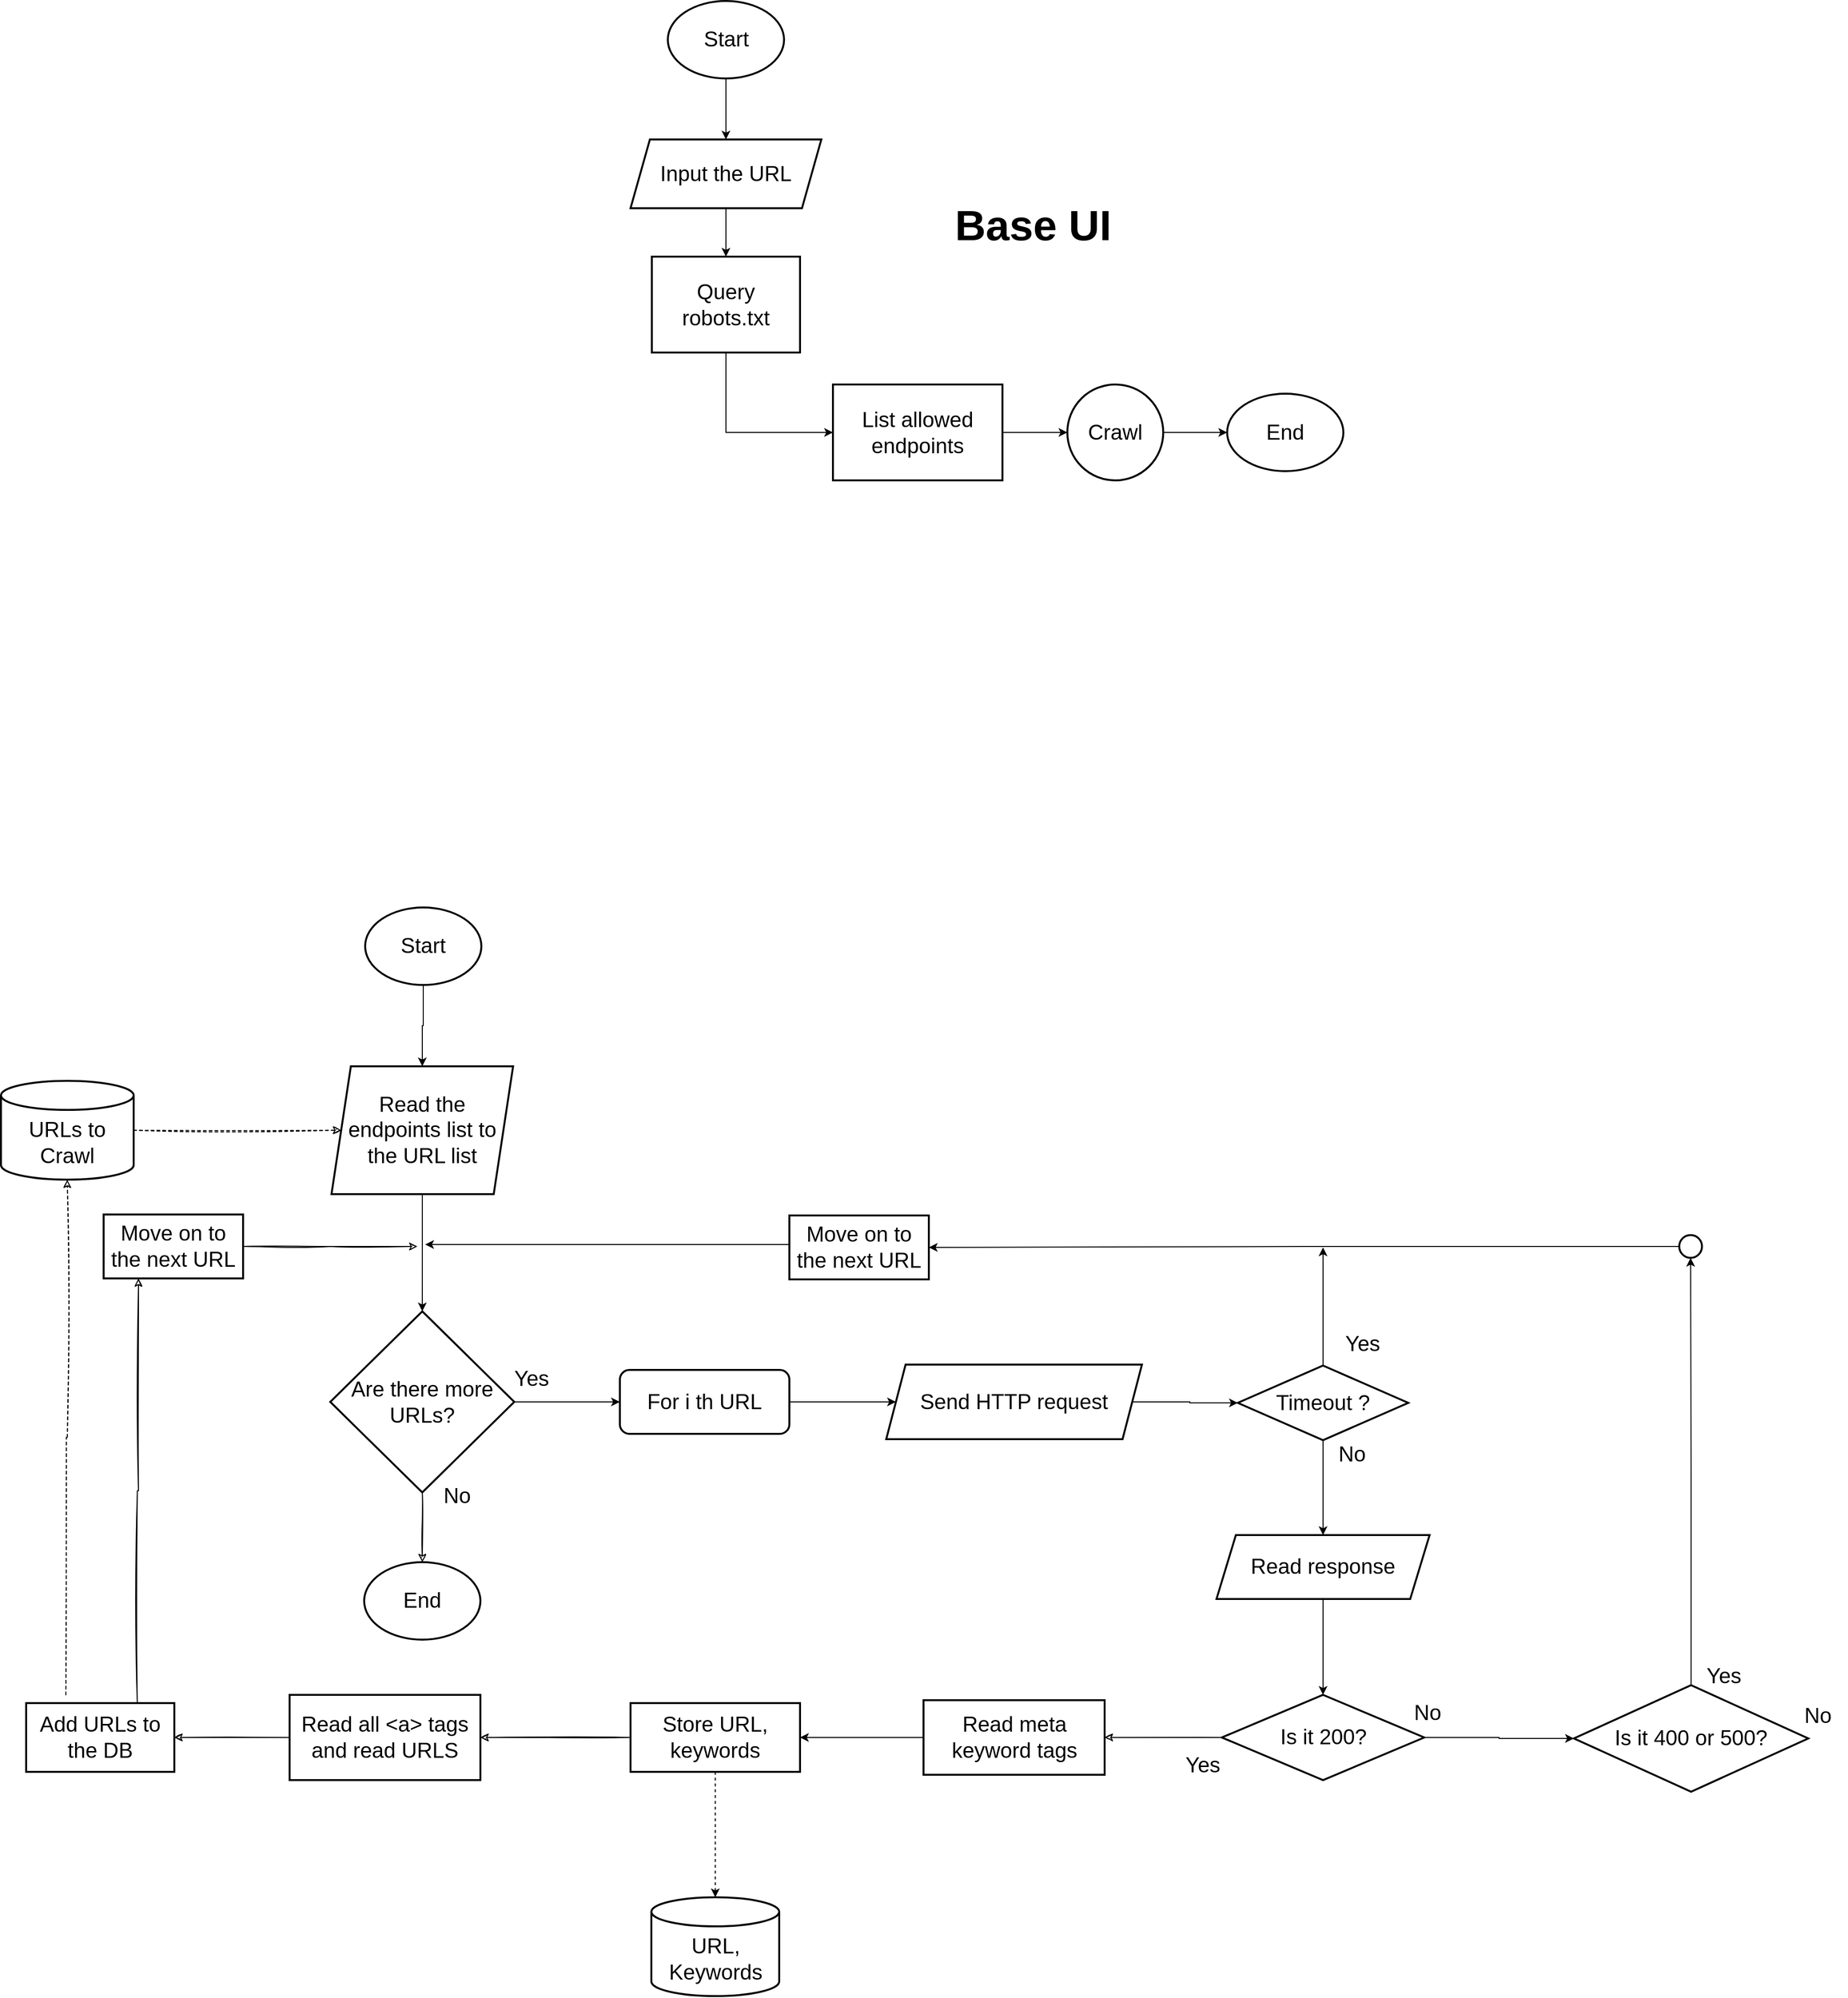 <mxfile version="20.6.2" type="device"><diagram id="cZR2GcxtPwBJmY5NvZAr" name="Page-1"><mxGraphModel dx="3776" dy="1238" grid="1" gridSize="11" guides="1" tooltips="1" connect="1" arrows="1" fold="1" page="1" pageScale="1" pageWidth="1700" pageHeight="1100" math="0" shadow="0"><root><mxCell id="0"/><mxCell id="1" parent="0"/><mxCell id="v8fiwkQRdYRGYKi5AlX2-26" value="" style="group" parent="1" vertex="1" connectable="0"><mxGeometry x="429" y="264" width="736" height="495" as="geometry"/></mxCell><mxCell id="v8fiwkQRdYRGYKi5AlX2-3" value="Input the URL" style="shape=parallelogram;perimeter=parallelogramPerimeter;whiteSpace=wrap;html=1;fixedSize=1;strokeWidth=2;fontSize=22;" parent="v8fiwkQRdYRGYKi5AlX2-26" vertex="1"><mxGeometry y="143" width="197" height="71" as="geometry"/></mxCell><mxCell id="v8fiwkQRdYRGYKi5AlX2-5" style="edgeStyle=orthogonalEdgeStyle;rounded=0;orthogonalLoop=1;jettySize=auto;html=1;fontSize=22;jumpSize=6;" parent="v8fiwkQRdYRGYKi5AlX2-26" source="v8fiwkQRdYRGYKi5AlX2-4" target="v8fiwkQRdYRGYKi5AlX2-3" edge="1"><mxGeometry relative="1" as="geometry"/></mxCell><mxCell id="v8fiwkQRdYRGYKi5AlX2-4" value="Start" style="ellipse;whiteSpace=wrap;html=1;strokeWidth=2;fontSize=22;" parent="v8fiwkQRdYRGYKi5AlX2-26" vertex="1"><mxGeometry x="38.5" width="120" height="80" as="geometry"/></mxCell><mxCell id="v8fiwkQRdYRGYKi5AlX2-7" value="Query robots.txt" style="rounded=0;whiteSpace=wrap;html=1;strokeWidth=2;fontSize=22;" parent="v8fiwkQRdYRGYKi5AlX2-26" vertex="1"><mxGeometry x="22" y="264" width="153" height="99" as="geometry"/></mxCell><mxCell id="v8fiwkQRdYRGYKi5AlX2-8" style="edgeStyle=orthogonalEdgeStyle;rounded=0;jumpSize=6;orthogonalLoop=1;jettySize=auto;html=1;exitX=0.5;exitY=1;exitDx=0;exitDy=0;entryX=0.5;entryY=0;entryDx=0;entryDy=0;fontSize=22;" parent="v8fiwkQRdYRGYKi5AlX2-26" source="v8fiwkQRdYRGYKi5AlX2-3" target="v8fiwkQRdYRGYKi5AlX2-7" edge="1"><mxGeometry relative="1" as="geometry"/></mxCell><mxCell id="v8fiwkQRdYRGYKi5AlX2-10" value="List allowed endpoints" style="rounded=0;whiteSpace=wrap;html=1;strokeWidth=2;fontSize=22;" parent="v8fiwkQRdYRGYKi5AlX2-26" vertex="1"><mxGeometry x="209" y="396" width="175" height="99" as="geometry"/></mxCell><mxCell id="v8fiwkQRdYRGYKi5AlX2-11" style="edgeStyle=orthogonalEdgeStyle;rounded=0;jumpSize=6;orthogonalLoop=1;jettySize=auto;html=1;exitX=0.5;exitY=1;exitDx=0;exitDy=0;entryX=0;entryY=0.5;entryDx=0;entryDy=0;fontSize=22;" parent="v8fiwkQRdYRGYKi5AlX2-26" source="v8fiwkQRdYRGYKi5AlX2-7" target="v8fiwkQRdYRGYKi5AlX2-10" edge="1"><mxGeometry relative="1" as="geometry"/></mxCell><mxCell id="v8fiwkQRdYRGYKi5AlX2-16" value="Crawl" style="ellipse;whiteSpace=wrap;html=1;aspect=fixed;strokeWidth=2;fontSize=22;" parent="v8fiwkQRdYRGYKi5AlX2-26" vertex="1"><mxGeometry x="451" y="396" width="99" height="99" as="geometry"/></mxCell><mxCell id="v8fiwkQRdYRGYKi5AlX2-22" style="edgeStyle=orthogonalEdgeStyle;rounded=0;jumpSize=6;orthogonalLoop=1;jettySize=auto;html=1;entryX=0;entryY=0.5;entryDx=0;entryDy=0;fontSize=22;" parent="v8fiwkQRdYRGYKi5AlX2-26" source="v8fiwkQRdYRGYKi5AlX2-10" target="v8fiwkQRdYRGYKi5AlX2-16" edge="1"><mxGeometry relative="1" as="geometry"/></mxCell><mxCell id="v8fiwkQRdYRGYKi5AlX2-23" value="End" style="ellipse;whiteSpace=wrap;html=1;strokeWidth=2;fontSize=22;" parent="v8fiwkQRdYRGYKi5AlX2-26" vertex="1"><mxGeometry x="616" y="405.5" width="120" height="80" as="geometry"/></mxCell><mxCell id="v8fiwkQRdYRGYKi5AlX2-24" style="edgeStyle=orthogonalEdgeStyle;rounded=0;jumpSize=6;orthogonalLoop=1;jettySize=auto;html=1;exitX=1;exitY=0.5;exitDx=0;exitDy=0;entryX=0;entryY=0.5;entryDx=0;entryDy=0;fontSize=22;" parent="v8fiwkQRdYRGYKi5AlX2-26" source="v8fiwkQRdYRGYKi5AlX2-16" target="v8fiwkQRdYRGYKi5AlX2-23" edge="1"><mxGeometry relative="1" as="geometry"/></mxCell><mxCell id="v8fiwkQRdYRGYKi5AlX2-25" value="&lt;h1&gt;Base UI&lt;/h1&gt;" style="text;html=1;strokeColor=none;fillColor=none;spacing=5;spacingTop=-20;whiteSpace=wrap;overflow=hidden;rounded=0;strokeWidth=2;fontSize=22;" parent="v8fiwkQRdYRGYKi5AlX2-26" vertex="1"><mxGeometry x="330" y="187" width="190" height="120" as="geometry"/></mxCell><mxCell id="v8fiwkQRdYRGYKi5AlX2-33" style="edgeStyle=orthogonalEdgeStyle;rounded=0;jumpSize=6;orthogonalLoop=1;jettySize=auto;html=1;entryX=0.5;entryY=0;entryDx=0;entryDy=0;fontSize=22;" parent="1" source="v8fiwkQRdYRGYKi5AlX2-31" target="v8fiwkQRdYRGYKi5AlX2-32" edge="1"><mxGeometry relative="1" as="geometry"/></mxCell><mxCell id="v8fiwkQRdYRGYKi5AlX2-31" value="Start" style="ellipse;whiteSpace=wrap;html=1;strokeWidth=2;fontSize=22;" parent="1" vertex="1"><mxGeometry x="155" y="1200" width="120" height="80" as="geometry"/></mxCell><mxCell id="v8fiwkQRdYRGYKi5AlX2-35" style="edgeStyle=orthogonalEdgeStyle;rounded=0;jumpSize=6;orthogonalLoop=1;jettySize=auto;html=1;entryX=0.5;entryY=0;entryDx=0;entryDy=0;fontSize=22;" parent="1" source="v8fiwkQRdYRGYKi5AlX2-32" target="v8fiwkQRdYRGYKi5AlX2-34" edge="1"><mxGeometry relative="1" as="geometry"/></mxCell><mxCell id="v8fiwkQRdYRGYKi5AlX2-32" value="Read the endpoints list to the URL list" style="shape=parallelogram;perimeter=parallelogramPerimeter;whiteSpace=wrap;html=1;fixedSize=1;strokeWidth=2;fontSize=22;" parent="1" vertex="1"><mxGeometry x="120.25" y="1364" width="187.5" height="132" as="geometry"/></mxCell><mxCell id="v8fiwkQRdYRGYKi5AlX2-37" style="edgeStyle=orthogonalEdgeStyle;rounded=0;jumpSize=6;orthogonalLoop=1;jettySize=auto;html=1;entryX=0;entryY=0.5;entryDx=0;entryDy=0;fontSize=22;" parent="1" source="v8fiwkQRdYRGYKi5AlX2-34" target="v8fiwkQRdYRGYKi5AlX2-36" edge="1"><mxGeometry relative="1" as="geometry"/></mxCell><mxCell id="v8fiwkQRdYRGYKi5AlX2-39" style="edgeStyle=orthogonalEdgeStyle;rounded=0;jumpSize=6;orthogonalLoop=1;jettySize=auto;html=1;entryX=0;entryY=0.5;entryDx=0;entryDy=0;fontSize=22;" parent="1" source="v8fiwkQRdYRGYKi5AlX2-36" target="v8fiwkQRdYRGYKi5AlX2-38" edge="1"><mxGeometry relative="1" as="geometry"/></mxCell><mxCell id="v8fiwkQRdYRGYKi5AlX2-36" value="For i th URL" style="rounded=1;whiteSpace=wrap;html=1;strokeWidth=2;fontSize=22;" parent="1" vertex="1"><mxGeometry x="418" y="1677.5" width="175" height="66" as="geometry"/></mxCell><mxCell id="v8fiwkQRdYRGYKi5AlX2-43" style="edgeStyle=orthogonalEdgeStyle;rounded=0;jumpSize=6;orthogonalLoop=1;jettySize=auto;html=1;entryX=0;entryY=0.5;entryDx=0;entryDy=0;fontSize=22;" parent="1" source="v8fiwkQRdYRGYKi5AlX2-38" target="v8fiwkQRdYRGYKi5AlX2-42" edge="1"><mxGeometry relative="1" as="geometry"/></mxCell><mxCell id="v8fiwkQRdYRGYKi5AlX2-38" value="Send HTTP request" style="shape=parallelogram;perimeter=parallelogramPerimeter;whiteSpace=wrap;html=1;fixedSize=1;strokeWidth=2;fontSize=22;" parent="1" vertex="1"><mxGeometry x="693" y="1672" width="264" height="77" as="geometry"/></mxCell><mxCell id="ddEzLwWkRJKWU8Ji4nJ2-12" style="edgeStyle=orthogonalEdgeStyle;rounded=0;orthogonalLoop=1;jettySize=auto;html=1;entryX=0.5;entryY=0;entryDx=0;entryDy=0;fontSize=22;" edge="1" parent="1" source="v8fiwkQRdYRGYKi5AlX2-40" target="ddEzLwWkRJKWU8Ji4nJ2-11"><mxGeometry relative="1" as="geometry"/></mxCell><mxCell id="v8fiwkQRdYRGYKi5AlX2-40" value="Read response" style="shape=parallelogram;perimeter=parallelogramPerimeter;whiteSpace=wrap;html=1;fixedSize=1;strokeWidth=2;fontSize=22;" parent="1" vertex="1"><mxGeometry x="1034" y="1848" width="220" height="66" as="geometry"/></mxCell><mxCell id="v8fiwkQRdYRGYKi5AlX2-44" style="edgeStyle=orthogonalEdgeStyle;rounded=0;jumpSize=6;orthogonalLoop=1;jettySize=auto;html=1;exitX=0.5;exitY=1;exitDx=0;exitDy=0;entryX=0.5;entryY=0;entryDx=0;entryDy=0;fontSize=22;" parent="1" source="v8fiwkQRdYRGYKi5AlX2-42" target="v8fiwkQRdYRGYKi5AlX2-40" edge="1"><mxGeometry relative="1" as="geometry"/></mxCell><mxCell id="ddEzLwWkRJKWU8Ji4nJ2-7" value="" style="group" vertex="1" connectable="0" parent="1"><mxGeometry x="119" y="1617" width="238" height="206" as="geometry"/></mxCell><mxCell id="v8fiwkQRdYRGYKi5AlX2-52" value="" style="group" parent="ddEzLwWkRJKWU8Ji4nJ2-7" vertex="1" connectable="0"><mxGeometry width="190" height="206" as="geometry"/></mxCell><mxCell id="v8fiwkQRdYRGYKi5AlX2-34" value="Are there more URLs?" style="rhombus;whiteSpace=wrap;html=1;strokeWidth=2;fontSize=22;" parent="v8fiwkQRdYRGYKi5AlX2-52" vertex="1"><mxGeometry width="190" height="187" as="geometry"/></mxCell><mxCell id="v8fiwkQRdYRGYKi5AlX2-51" value="No" style="text;html=1;strokeColor=none;fillColor=none;align=center;verticalAlign=middle;whiteSpace=wrap;rounded=0;strokeWidth=2;fontSize=22;" parent="v8fiwkQRdYRGYKi5AlX2-52" vertex="1"><mxGeometry x="101" y="176" width="60" height="30" as="geometry"/></mxCell><mxCell id="ddEzLwWkRJKWU8Ji4nJ2-6" value="&lt;font style=&quot;font-size: 22px;&quot;&gt;Yes&lt;/font&gt;" style="text;html=1;strokeColor=none;fillColor=none;align=center;verticalAlign=middle;whiteSpace=wrap;rounded=0;fontSize=22;" vertex="1" parent="ddEzLwWkRJKWU8Ji4nJ2-7"><mxGeometry x="178" y="55" width="60" height="30" as="geometry"/></mxCell><mxCell id="ddEzLwWkRJKWU8Ji4nJ2-8" value="" style="group" vertex="1" connectable="0" parent="1"><mxGeometry x="1056" y="1636" width="176" height="144" as="geometry"/></mxCell><mxCell id="v8fiwkQRdYRGYKi5AlX2-50" value="" style="group" parent="ddEzLwWkRJKWU8Ji4nJ2-8" vertex="1" connectable="0"><mxGeometry y="37" width="176" height="107" as="geometry"/></mxCell><mxCell id="v8fiwkQRdYRGYKi5AlX2-42" value="Timeout ?" style="rhombus;whiteSpace=wrap;html=1;strokeWidth=2;fontSize=22;" parent="v8fiwkQRdYRGYKi5AlX2-50" vertex="1"><mxGeometry width="176" height="77" as="geometry"/></mxCell><mxCell id="v8fiwkQRdYRGYKi5AlX2-45" value="No" style="text;html=1;strokeColor=none;fillColor=none;align=center;verticalAlign=middle;whiteSpace=wrap;rounded=0;strokeWidth=2;fontSize=22;" parent="v8fiwkQRdYRGYKi5AlX2-50" vertex="1"><mxGeometry x="88" y="77" width="60" height="30" as="geometry"/></mxCell><mxCell id="ddEzLwWkRJKWU8Ji4nJ2-4" value="&lt;font style=&quot;font-size: 22px;&quot;&gt;Yes&lt;/font&gt;" style="text;html=1;strokeColor=none;fillColor=none;align=center;verticalAlign=middle;whiteSpace=wrap;rounded=0;fontSize=22;" vertex="1" parent="ddEzLwWkRJKWU8Ji4nJ2-8"><mxGeometry x="99" width="60" height="30" as="geometry"/></mxCell><mxCell id="ddEzLwWkRJKWU8Ji4nJ2-16" style="edgeStyle=orthogonalEdgeStyle;rounded=0;orthogonalLoop=1;jettySize=auto;html=1;entryX=0;entryY=0.5;entryDx=0;entryDy=0;fontSize=22;" edge="1" parent="1" source="ddEzLwWkRJKWU8Ji4nJ2-11" target="ddEzLwWkRJKWU8Ji4nJ2-13"><mxGeometry relative="1" as="geometry"/></mxCell><mxCell id="ddEzLwWkRJKWU8Ji4nJ2-18" style="edgeStyle=orthogonalEdgeStyle;rounded=0;orthogonalLoop=1;jettySize=auto;html=1;exitX=0.5;exitY=0;exitDx=0;exitDy=0;entryX=0.5;entryY=1;entryDx=0;entryDy=0;fontSize=22;" edge="1" parent="1" source="ddEzLwWkRJKWU8Ji4nJ2-13" target="ddEzLwWkRJKWU8Ji4nJ2-17"><mxGeometry relative="1" as="geometry"/></mxCell><mxCell id="ddEzLwWkRJKWU8Ji4nJ2-26" style="edgeStyle=orthogonalEdgeStyle;rounded=0;orthogonalLoop=1;jettySize=auto;html=1;entryX=1;entryY=0.5;entryDx=0;entryDy=0;fontSize=22;" edge="1" parent="1" source="ddEzLwWkRJKWU8Ji4nJ2-17" target="ddEzLwWkRJKWU8Ji4nJ2-25"><mxGeometry relative="1" as="geometry"/></mxCell><mxCell id="ddEzLwWkRJKWU8Ji4nJ2-17" value="" style="ellipse;whiteSpace=wrap;html=1;aspect=fixed;strokeWidth=2;fontSize=22;" vertex="1" parent="1"><mxGeometry x="1511.75" y="1538.25" width="23.5" height="23.5" as="geometry"/></mxCell><mxCell id="ddEzLwWkRJKWU8Ji4nJ2-22" style="edgeStyle=orthogonalEdgeStyle;rounded=0;orthogonalLoop=1;jettySize=auto;html=1;fontSize=22;" edge="1" parent="1" source="v8fiwkQRdYRGYKi5AlX2-42"><mxGeometry relative="1" as="geometry"><mxPoint x="1144" y="1551" as="targetPoint"/></mxGeometry></mxCell><mxCell id="ddEzLwWkRJKWU8Ji4nJ2-27" style="edgeStyle=orthogonalEdgeStyle;rounded=0;orthogonalLoop=1;jettySize=auto;html=1;fontSize=22;" edge="1" parent="1"><mxGeometry relative="1" as="geometry"><mxPoint x="217.0" y="1548" as="targetPoint"/><mxPoint x="601" y="1548" as="sourcePoint"/></mxGeometry></mxCell><mxCell id="ddEzLwWkRJKWU8Ji4nJ2-25" value="Move on to the next URL" style="rounded=0;whiteSpace=wrap;html=1;strokeWidth=2;fontSize=22;" vertex="1" parent="1"><mxGeometry x="593" y="1518" width="144" height="66" as="geometry"/></mxCell><mxCell id="ddEzLwWkRJKWU8Ji4nJ2-35" value="" style="group" vertex="1" connectable="0" parent="1"><mxGeometry x="1419" y="1983" width="242" height="140" as="geometry"/></mxCell><mxCell id="ddEzLwWkRJKWU8Ji4nJ2-31" value="" style="group" vertex="1" connectable="0" parent="ddEzLwWkRJKWU8Ji4nJ2-35"><mxGeometry y="30" width="242" height="110" as="geometry"/></mxCell><mxCell id="ddEzLwWkRJKWU8Ji4nJ2-13" value="Is it 400 or 500?" style="rhombus;whiteSpace=wrap;html=1;strokeWidth=2;fontSize=22;" vertex="1" parent="ddEzLwWkRJKWU8Ji4nJ2-31"><mxGeometry x="-16" y="-10" width="242" height="110" as="geometry"/></mxCell><mxCell id="ddEzLwWkRJKWU8Ji4nJ2-34" value="&lt;font style=&quot;font-size: 22px;&quot;&gt;Yes&lt;/font&gt;" style="text;html=1;strokeColor=none;fillColor=none;align=center;verticalAlign=middle;whiteSpace=wrap;rounded=0;fontSize=22;" vertex="1" parent="ddEzLwWkRJKWU8Ji4nJ2-35"><mxGeometry x="109" y="-4" width="60" height="30" as="geometry"/></mxCell><mxCell id="ddEzLwWkRJKWU8Ji4nJ2-36" value="" style="group" vertex="1" connectable="0" parent="1"><mxGeometry x="1039.5" y="2013" width="242.5" height="118" as="geometry"/></mxCell><mxCell id="ddEzLwWkRJKWU8Ji4nJ2-30" value="" style="group" vertex="1" connectable="0" parent="ddEzLwWkRJKWU8Ji4nJ2-36"><mxGeometry width="242.5" height="88" as="geometry"/></mxCell><mxCell id="ddEzLwWkRJKWU8Ji4nJ2-11" value="Is it 200?" style="rhombus;whiteSpace=wrap;html=1;fontSize=22;strokeWidth=2;" vertex="1" parent="ddEzLwWkRJKWU8Ji4nJ2-30"><mxGeometry width="209" height="88" as="geometry"/></mxCell><mxCell id="ddEzLwWkRJKWU8Ji4nJ2-29" value="No" style="text;html=1;strokeColor=none;fillColor=none;align=center;verticalAlign=middle;whiteSpace=wrap;rounded=0;strokeWidth=2;fontSize=22;" vertex="1" parent="ddEzLwWkRJKWU8Ji4nJ2-30"><mxGeometry x="182.5" y="4" width="60" height="30" as="geometry"/></mxCell><mxCell id="ddEzLwWkRJKWU8Ji4nJ2-33" value="&lt;font style=&quot;font-size: 22px;&quot;&gt;Yes&lt;/font&gt;" style="text;html=1;strokeColor=none;fillColor=none;align=center;verticalAlign=middle;whiteSpace=wrap;rounded=0;fontSize=22;" vertex="1" parent="ddEzLwWkRJKWU8Ji4nJ2-30"><mxGeometry x="-49.5" y="58" width="60" height="30" as="geometry"/></mxCell><mxCell id="ddEzLwWkRJKWU8Ji4nJ2-28" value="No" style="text;html=1;strokeColor=none;fillColor=none;align=center;verticalAlign=middle;whiteSpace=wrap;rounded=0;strokeWidth=2;fontSize=22;" vertex="1" parent="1"><mxGeometry x="1625" y="2020" width="60" height="30" as="geometry"/></mxCell><mxCell id="ddEzLwWkRJKWU8Ji4nJ2-43" style="edgeStyle=orthogonalEdgeStyle;rounded=0;orthogonalLoop=1;jettySize=auto;html=1;entryX=1;entryY=0.5;entryDx=0;entryDy=0;fontSize=22;" edge="1" parent="1" source="ddEzLwWkRJKWU8Ji4nJ2-38" target="ddEzLwWkRJKWU8Ji4nJ2-42"><mxGeometry relative="1" as="geometry"/></mxCell><mxCell id="ddEzLwWkRJKWU8Ji4nJ2-38" value="Read meta keyword tags" style="rounded=0;whiteSpace=wrap;html=1;strokeWidth=2;fontSize=22;" vertex="1" parent="1"><mxGeometry x="731.5" y="2018.5" width="187" height="77" as="geometry"/></mxCell><mxCell id="ddEzLwWkRJKWU8Ji4nJ2-40" value="URL, Keywords" style="shape=cylinder3;whiteSpace=wrap;html=1;boundedLbl=1;backgroundOutline=1;size=15;strokeWidth=2;fontSize=22;" vertex="1" parent="1"><mxGeometry x="450.5" y="2222" width="132" height="102" as="geometry"/></mxCell><mxCell id="ddEzLwWkRJKWU8Ji4nJ2-44" style="edgeStyle=orthogonalEdgeStyle;rounded=0;orthogonalLoop=1;jettySize=auto;html=1;fontSize=22;strokeColor=default;dashed=1;" edge="1" parent="1" source="ddEzLwWkRJKWU8Ji4nJ2-42" target="ddEzLwWkRJKWU8Ji4nJ2-40"><mxGeometry relative="1" as="geometry"/></mxCell><mxCell id="ddEzLwWkRJKWU8Ji4nJ2-48" style="edgeStyle=orthogonalEdgeStyle;rounded=0;sketch=1;orthogonalLoop=1;jettySize=auto;html=1;entryX=1;entryY=0.5;entryDx=0;entryDy=0;strokeColor=default;fontSize=22;" edge="1" parent="1" source="ddEzLwWkRJKWU8Ji4nJ2-42" target="ddEzLwWkRJKWU8Ji4nJ2-47"><mxGeometry relative="1" as="geometry"/></mxCell><mxCell id="ddEzLwWkRJKWU8Ji4nJ2-42" value="Store URL, keywords" style="rounded=0;whiteSpace=wrap;html=1;strokeWidth=2;fontSize=22;" vertex="1" parent="1"><mxGeometry x="429" y="2021.5" width="175" height="71" as="geometry"/></mxCell><mxCell id="ddEzLwWkRJKWU8Ji4nJ2-53" style="edgeStyle=orthogonalEdgeStyle;rounded=0;sketch=1;orthogonalLoop=1;jettySize=auto;html=1;entryX=1;entryY=0.5;entryDx=0;entryDy=0;strokeColor=default;fontSize=22;" edge="1" parent="1" source="ddEzLwWkRJKWU8Ji4nJ2-47" target="ddEzLwWkRJKWU8Ji4nJ2-51"><mxGeometry relative="1" as="geometry"/></mxCell><mxCell id="ddEzLwWkRJKWU8Ji4nJ2-47" value="Read all &amp;lt;a&amp;gt; tags and read URLS" style="rounded=0;whiteSpace=wrap;html=1;strokeWidth=2;fontSize=22;" vertex="1" parent="1"><mxGeometry x="77" y="2013" width="197" height="88" as="geometry"/></mxCell><mxCell id="ddEzLwWkRJKWU8Ji4nJ2-50" style="edgeStyle=orthogonalEdgeStyle;rounded=0;sketch=1;orthogonalLoop=1;jettySize=auto;html=1;entryX=0;entryY=0.5;entryDx=0;entryDy=0;strokeColor=default;fontSize=22;dashed=1;" edge="1" parent="1" source="ddEzLwWkRJKWU8Ji4nJ2-49" target="v8fiwkQRdYRGYKi5AlX2-32"><mxGeometry relative="1" as="geometry"/></mxCell><mxCell id="ddEzLwWkRJKWU8Ji4nJ2-49" value="URLs to Crawl" style="shape=cylinder3;whiteSpace=wrap;html=1;boundedLbl=1;backgroundOutline=1;size=15;strokeWidth=2;fontSize=22;" vertex="1" parent="1"><mxGeometry x="-221" y="1379" width="137" height="102" as="geometry"/></mxCell><mxCell id="ddEzLwWkRJKWU8Ji4nJ2-52" style="edgeStyle=orthogonalEdgeStyle;rounded=0;sketch=1;orthogonalLoop=1;jettySize=auto;html=1;entryX=0.5;entryY=1;entryDx=0;entryDy=0;entryPerimeter=0;dashed=1;strokeColor=default;fontSize=22;" edge="1" parent="1" target="ddEzLwWkRJKWU8Ji4nJ2-49"><mxGeometry relative="1" as="geometry"><mxPoint x="-154" y="2013" as="sourcePoint"/></mxGeometry></mxCell><mxCell id="ddEzLwWkRJKWU8Ji4nJ2-59" style="edgeStyle=orthogonalEdgeStyle;rounded=0;sketch=1;orthogonalLoop=1;jettySize=auto;html=1;exitX=0.75;exitY=0;exitDx=0;exitDy=0;entryX=0.25;entryY=1;entryDx=0;entryDy=0;strokeColor=default;fontSize=22;" edge="1" parent="1" source="ddEzLwWkRJKWU8Ji4nJ2-51" target="ddEzLwWkRJKWU8Ji4nJ2-58"><mxGeometry relative="1" as="geometry"/></mxCell><mxCell id="ddEzLwWkRJKWU8Ji4nJ2-51" value="Add URLs to the DB" style="rounded=0;whiteSpace=wrap;html=1;strokeWidth=2;fontSize=22;" vertex="1" parent="1"><mxGeometry x="-195" y="2021.5" width="153" height="71" as="geometry"/></mxCell><mxCell id="ddEzLwWkRJKWU8Ji4nJ2-55" style="edgeStyle=orthogonalEdgeStyle;rounded=0;sketch=1;orthogonalLoop=1;jettySize=auto;html=1;entryX=1;entryY=0.5;entryDx=0;entryDy=0;strokeColor=default;fontSize=22;" edge="1" parent="1" source="ddEzLwWkRJKWU8Ji4nJ2-11" target="ddEzLwWkRJKWU8Ji4nJ2-38"><mxGeometry relative="1" as="geometry"/></mxCell><mxCell id="ddEzLwWkRJKWU8Ji4nJ2-62" style="edgeStyle=orthogonalEdgeStyle;rounded=0;sketch=1;orthogonalLoop=1;jettySize=auto;html=1;strokeColor=default;fontSize=22;" edge="1" parent="1" source="ddEzLwWkRJKWU8Ji4nJ2-58"><mxGeometry relative="1" as="geometry"><mxPoint x="209.0" y="1550" as="targetPoint"/></mxGeometry></mxCell><mxCell id="ddEzLwWkRJKWU8Ji4nJ2-58" value="Move on to the next URL" style="rounded=0;whiteSpace=wrap;html=1;strokeWidth=2;fontSize=22;" vertex="1" parent="1"><mxGeometry x="-115" y="1517" width="144" height="66" as="geometry"/></mxCell><mxCell id="ddEzLwWkRJKWU8Ji4nJ2-63" value="End" style="ellipse;whiteSpace=wrap;html=1;strokeWidth=2;fontSize=22;" vertex="1" parent="1"><mxGeometry x="154" y="1876" width="120" height="80" as="geometry"/></mxCell><mxCell id="ddEzLwWkRJKWU8Ji4nJ2-64" style="edgeStyle=orthogonalEdgeStyle;rounded=0;sketch=1;orthogonalLoop=1;jettySize=auto;html=1;entryX=0.5;entryY=0;entryDx=0;entryDy=0;strokeColor=default;fontSize=22;" edge="1" parent="1" source="v8fiwkQRdYRGYKi5AlX2-34" target="ddEzLwWkRJKWU8Ji4nJ2-63"><mxGeometry relative="1" as="geometry"/></mxCell></root></mxGraphModel></diagram></mxfile>
